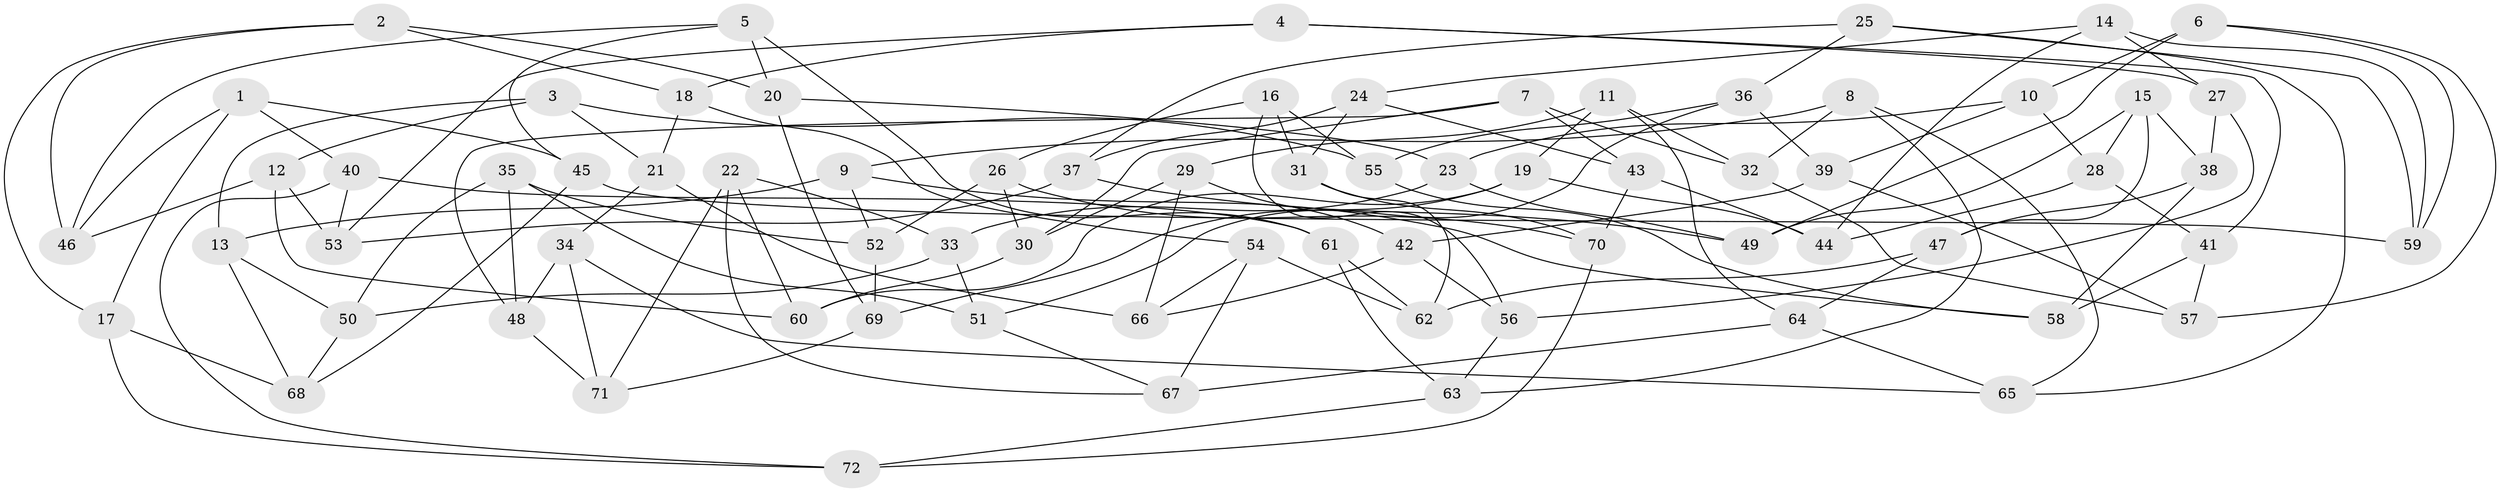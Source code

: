 // Generated by graph-tools (version 1.1) at 2025/58/03/09/25 04:58:32]
// undirected, 72 vertices, 144 edges
graph export_dot {
graph [start="1"]
  node [color=gray90,style=filled];
  1;
  2;
  3;
  4;
  5;
  6;
  7;
  8;
  9;
  10;
  11;
  12;
  13;
  14;
  15;
  16;
  17;
  18;
  19;
  20;
  21;
  22;
  23;
  24;
  25;
  26;
  27;
  28;
  29;
  30;
  31;
  32;
  33;
  34;
  35;
  36;
  37;
  38;
  39;
  40;
  41;
  42;
  43;
  44;
  45;
  46;
  47;
  48;
  49;
  50;
  51;
  52;
  53;
  54;
  55;
  56;
  57;
  58;
  59;
  60;
  61;
  62;
  63;
  64;
  65;
  66;
  67;
  68;
  69;
  70;
  71;
  72;
  1 -- 46;
  1 -- 17;
  1 -- 45;
  1 -- 40;
  2 -- 18;
  2 -- 20;
  2 -- 46;
  2 -- 17;
  3 -- 13;
  3 -- 12;
  3 -- 21;
  3 -- 55;
  4 -- 27;
  4 -- 18;
  4 -- 53;
  4 -- 41;
  5 -- 61;
  5 -- 46;
  5 -- 20;
  5 -- 45;
  6 -- 10;
  6 -- 49;
  6 -- 57;
  6 -- 59;
  7 -- 32;
  7 -- 48;
  7 -- 30;
  7 -- 43;
  8 -- 9;
  8 -- 32;
  8 -- 65;
  8 -- 63;
  9 -- 58;
  9 -- 13;
  9 -- 52;
  10 -- 28;
  10 -- 39;
  10 -- 23;
  11 -- 64;
  11 -- 19;
  11 -- 29;
  11 -- 32;
  12 -- 60;
  12 -- 46;
  12 -- 53;
  13 -- 68;
  13 -- 50;
  14 -- 24;
  14 -- 27;
  14 -- 59;
  14 -- 44;
  15 -- 47;
  15 -- 28;
  15 -- 38;
  15 -- 49;
  16 -- 31;
  16 -- 26;
  16 -- 56;
  16 -- 55;
  17 -- 68;
  17 -- 72;
  18 -- 21;
  18 -- 54;
  19 -- 60;
  19 -- 44;
  19 -- 69;
  20 -- 69;
  20 -- 23;
  21 -- 34;
  21 -- 66;
  22 -- 33;
  22 -- 60;
  22 -- 71;
  22 -- 67;
  23 -- 33;
  23 -- 49;
  24 -- 43;
  24 -- 31;
  24 -- 37;
  25 -- 65;
  25 -- 59;
  25 -- 36;
  25 -- 37;
  26 -- 70;
  26 -- 52;
  26 -- 30;
  27 -- 56;
  27 -- 38;
  28 -- 41;
  28 -- 44;
  29 -- 42;
  29 -- 30;
  29 -- 66;
  30 -- 60;
  31 -- 62;
  31 -- 70;
  32 -- 57;
  33 -- 51;
  33 -- 50;
  34 -- 65;
  34 -- 48;
  34 -- 71;
  35 -- 48;
  35 -- 52;
  35 -- 50;
  35 -- 51;
  36 -- 51;
  36 -- 55;
  36 -- 39;
  37 -- 49;
  37 -- 53;
  38 -- 58;
  38 -- 47;
  39 -- 57;
  39 -- 42;
  40 -- 61;
  40 -- 53;
  40 -- 72;
  41 -- 58;
  41 -- 57;
  42 -- 66;
  42 -- 56;
  43 -- 44;
  43 -- 70;
  45 -- 68;
  45 -- 59;
  47 -- 64;
  47 -- 62;
  48 -- 71;
  50 -- 68;
  51 -- 67;
  52 -- 69;
  54 -- 62;
  54 -- 66;
  54 -- 67;
  55 -- 58;
  56 -- 63;
  61 -- 63;
  61 -- 62;
  63 -- 72;
  64 -- 67;
  64 -- 65;
  69 -- 71;
  70 -- 72;
}
